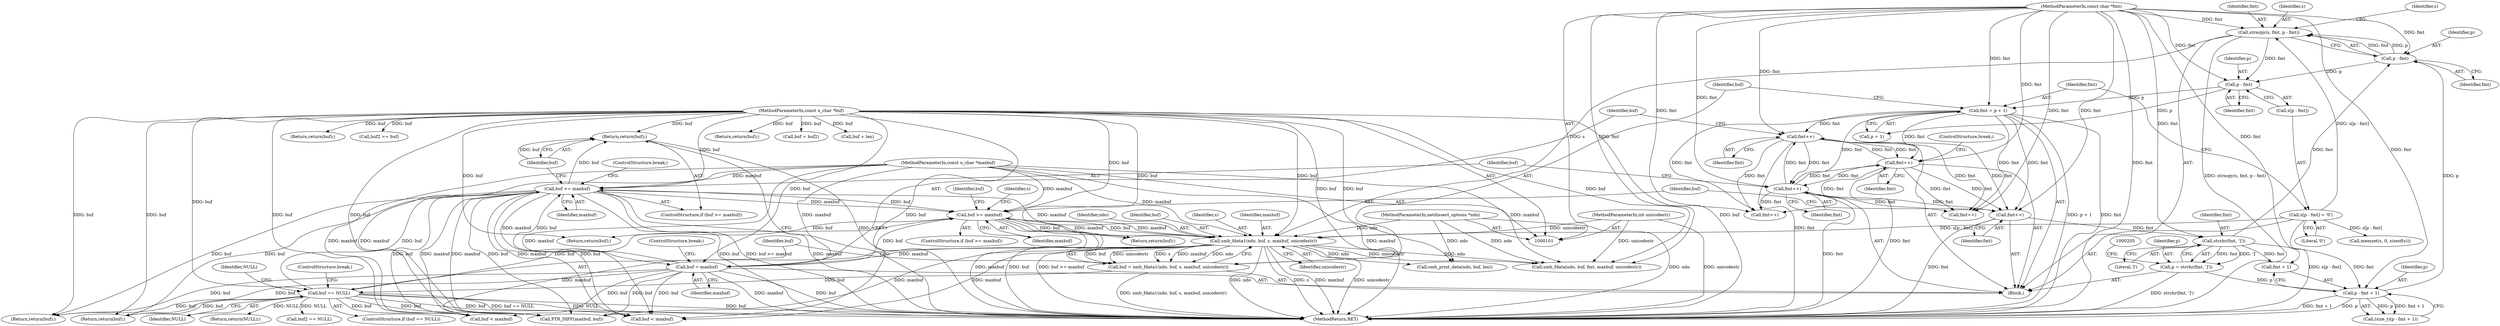 digraph "0_tcpdump_24182d959f661327525a20d9a94c98a8ec016778@pointer" {
"1000167" [label="(Return,return(buf);)"];
"1000168" [label="(Identifier,buf)"];
"1000164" [label="(Call,buf >= maxbuf)"];
"1000243" [label="(Call,buf == NULL)"];
"1000234" [label="(Call,buf = smb_fdata1(ndo, buf, s, maxbuf, unicodestr))"];
"1000236" [label="(Call,smb_fdata1(ndo, buf, s, maxbuf, unicodestr))"];
"1000102" [label="(MethodParameterIn,netdissect_options *ndo)"];
"1000187" [label="(Call,buf >= maxbuf)"];
"1000173" [label="(Call,buf = maxbuf)"];
"1000105" [label="(MethodParameterIn,const u_char *maxbuf)"];
"1000103" [label="(MethodParameterIn,const u_char *buf)"];
"1000222" [label="(Call,s[p - fmt] = '\0')"];
"1000216" [label="(Call,strncpy(s, fmt, p - fmt))"];
"1000219" [label="(Call,p - fmt)"];
"1000206" [label="(Call,p - fmt + 1)"];
"1000197" [label="(Call,p = strchr(fmt, ']'))"];
"1000199" [label="(Call,strchr(fmt, ']'))"];
"1000184" [label="(Call,fmt++)"];
"1000171" [label="(Call,fmt++)"];
"1000257" [label="(Call,fmt++)"];
"1000229" [label="(Call,fmt = p + 1)"];
"1000225" [label="(Call,p - fmt)"];
"1000104" [label="(MethodParameterIn,const char *fmt)"];
"1000161" [label="(Call,fmt++)"];
"1000106" [label="(MethodParameterIn,int unicodestr)"];
"1000231" [label="(Call,p + 1)"];
"1000180" [label="(Return,return(buf);)"];
"1000200" [label="(Identifier,fmt)"];
"1000242" [label="(ControlStructure,if (buf == NULL))"];
"1000171" [label="(Call,fmt++)"];
"1000226" [label="(Identifier,p)"];
"1000241" [label="(Identifier,unicodestr)"];
"1000191" [label="(Identifier,buf)"];
"1000161" [label="(Call,fmt++)"];
"1000103" [label="(MethodParameterIn,const u_char *buf)"];
"1000257" [label="(Call,fmt++)"];
"1000243" [label="(Call,buf == NULL)"];
"1000290" [label="(Return,return(buf);)"];
"1000224" [label="(Identifier,s)"];
"1000219" [label="(Call,p - fmt)"];
"1000168" [label="(Identifier,buf)"];
"1000247" [label="(Identifier,NULL)"];
"1000282" [label="(Call,smb_print_data(ndo, buf, len))"];
"1000220" [label="(Identifier,p)"];
"1000292" [label="(MethodReturn,RET)"];
"1000173" [label="(Call,buf = maxbuf)"];
"1000216" [label="(Call,strncpy(s, fmt, p - fmt))"];
"1000222" [label="(Call,s[p - fmt] = '\0')"];
"1000104" [label="(MethodParameterIn,const char *fmt)"];
"1000185" [label="(Identifier,fmt)"];
"1000227" [label="(Identifier,fmt)"];
"1000245" [label="(Identifier,NULL)"];
"1000164" [label="(Call,buf >= maxbuf)"];
"1000246" [label="(Return,return(NULL);)"];
"1000201" [label="(Literal,']')"];
"1000187" [label="(Call,buf >= maxbuf)"];
"1000123" [label="(Call,fmt++)"];
"1000192" [label="(Call,memset(s, 0, sizeof(s)))"];
"1000244" [label="(Identifier,buf)"];
"1000106" [label="(MethodParameterIn,int unicodestr)"];
"1000190" [label="(Return,return(buf);)"];
"1000218" [label="(Identifier,fmt)"];
"1000102" [label="(MethodParameterIn,netdissect_options *ndo)"];
"1000172" [label="(Identifier,fmt)"];
"1000184" [label="(Call,fmt++)"];
"1000225" [label="(Call,p - fmt)"];
"1000206" [label="(Call,p - fmt + 1)"];
"1000223" [label="(Call,s[p - fmt])"];
"1000264" [label="(Call,buf < maxbuf)"];
"1000105" [label="(MethodParameterIn,const u_char *maxbuf)"];
"1000126" [label="(Call,buf < maxbuf)"];
"1000259" [label="(ControlStructure,break;)"];
"1000153" [label="(Return,return(buf);)"];
"1000198" [label="(Identifier,p)"];
"1000167" [label="(Return,return(buf);)"];
"1000214" [label="(Return,return(buf);)"];
"1000169" [label="(ControlStructure,break;)"];
"1000258" [label="(Identifier,fmt)"];
"1000178" [label="(Call,fmt++)"];
"1000239" [label="(Identifier,s)"];
"1000166" [label="(Identifier,maxbuf)"];
"1000186" [label="(ControlStructure,if (buf >= maxbuf))"];
"1000236" [label="(Call,smb_fdata1(ndo, buf, s, maxbuf, unicodestr))"];
"1000207" [label="(Identifier,p)"];
"1000197" [label="(Call,p = strchr(fmt, ']'))"];
"1000199" [label="(Call,strchr(fmt, ']'))"];
"1000230" [label="(Identifier,fmt)"];
"1000204" [label="(Call,(size_t)(p - fmt + 1))"];
"1000234" [label="(Call,buf = smb_fdata1(ndo, buf, s, maxbuf, unicodestr))"];
"1000228" [label="(Literal,'\0')"];
"1000150" [label="(Call,buf2 == buf)"];
"1000165" [label="(Identifier,buf)"];
"1000162" [label="(Identifier,fmt)"];
"1000271" [label="(Call,PTR_DIFF(maxbuf, buf))"];
"1000135" [label="(Call,smb_fdata(ndo, buf, fmt, maxbuf, unicodestr))"];
"1000176" [label="(ControlStructure,break;)"];
"1000229" [label="(Call,fmt = p + 1)"];
"1000163" [label="(ControlStructure,if (buf >= maxbuf))"];
"1000235" [label="(Identifier,buf)"];
"1000158" [label="(Return,return(buf);)"];
"1000189" [label="(Identifier,maxbuf)"];
"1000174" [label="(Identifier,buf)"];
"1000240" [label="(Identifier,maxbuf)"];
"1000155" [label="(Call,buf = buf2)"];
"1000221" [label="(Identifier,fmt)"];
"1000121" [label="(Block,)"];
"1000287" [label="(Call,buf + len)"];
"1000237" [label="(Identifier,ndo)"];
"1000217" [label="(Identifier,s)"];
"1000188" [label="(Identifier,buf)"];
"1000175" [label="(Identifier,maxbuf)"];
"1000238" [label="(Identifier,buf)"];
"1000248" [label="(ControlStructure,break;)"];
"1000193" [label="(Identifier,s)"];
"1000208" [label="(Call,fmt + 1)"];
"1000144" [label="(Call,buf2 == NULL)"];
"1000167" -> "1000163"  [label="AST: "];
"1000167" -> "1000168"  [label="CFG: "];
"1000168" -> "1000167"  [label="AST: "];
"1000292" -> "1000167"  [label="CFG: "];
"1000167" -> "1000292"  [label="DDG: <RET>"];
"1000168" -> "1000167"  [label="DDG: buf"];
"1000164" -> "1000167"  [label="DDG: buf"];
"1000103" -> "1000167"  [label="DDG: buf"];
"1000168" -> "1000164"  [label="CFG: "];
"1000164" -> "1000163"  [label="AST: "];
"1000164" -> "1000166"  [label="CFG: "];
"1000165" -> "1000164"  [label="AST: "];
"1000166" -> "1000164"  [label="AST: "];
"1000169" -> "1000164"  [label="CFG: "];
"1000164" -> "1000292"  [label="DDG: buf >= maxbuf"];
"1000164" -> "1000292"  [label="DDG: maxbuf"];
"1000164" -> "1000292"  [label="DDG: buf"];
"1000164" -> "1000126"  [label="DDG: buf"];
"1000164" -> "1000126"  [label="DDG: maxbuf"];
"1000243" -> "1000164"  [label="DDG: buf"];
"1000173" -> "1000164"  [label="DDG: buf"];
"1000103" -> "1000164"  [label="DDG: buf"];
"1000236" -> "1000164"  [label="DDG: maxbuf"];
"1000105" -> "1000164"  [label="DDG: maxbuf"];
"1000164" -> "1000173"  [label="DDG: maxbuf"];
"1000164" -> "1000180"  [label="DDG: buf"];
"1000164" -> "1000187"  [label="DDG: buf"];
"1000164" -> "1000187"  [label="DDG: maxbuf"];
"1000164" -> "1000264"  [label="DDG: buf"];
"1000164" -> "1000264"  [label="DDG: maxbuf"];
"1000164" -> "1000271"  [label="DDG: maxbuf"];
"1000164" -> "1000271"  [label="DDG: buf"];
"1000164" -> "1000290"  [label="DDG: buf"];
"1000243" -> "1000242"  [label="AST: "];
"1000243" -> "1000245"  [label="CFG: "];
"1000244" -> "1000243"  [label="AST: "];
"1000245" -> "1000243"  [label="AST: "];
"1000247" -> "1000243"  [label="CFG: "];
"1000248" -> "1000243"  [label="CFG: "];
"1000243" -> "1000292"  [label="DDG: NULL"];
"1000243" -> "1000292"  [label="DDG: buf"];
"1000243" -> "1000292"  [label="DDG: buf == NULL"];
"1000243" -> "1000126"  [label="DDG: buf"];
"1000243" -> "1000144"  [label="DDG: NULL"];
"1000243" -> "1000180"  [label="DDG: buf"];
"1000243" -> "1000187"  [label="DDG: buf"];
"1000234" -> "1000243"  [label="DDG: buf"];
"1000103" -> "1000243"  [label="DDG: buf"];
"1000243" -> "1000246"  [label="DDG: NULL"];
"1000243" -> "1000264"  [label="DDG: buf"];
"1000243" -> "1000271"  [label="DDG: buf"];
"1000243" -> "1000290"  [label="DDG: buf"];
"1000234" -> "1000121"  [label="AST: "];
"1000234" -> "1000236"  [label="CFG: "];
"1000235" -> "1000234"  [label="AST: "];
"1000236" -> "1000234"  [label="AST: "];
"1000244" -> "1000234"  [label="CFG: "];
"1000234" -> "1000292"  [label="DDG: smb_fdata1(ndo, buf, s, maxbuf, unicodestr)"];
"1000236" -> "1000234"  [label="DDG: buf"];
"1000236" -> "1000234"  [label="DDG: unicodestr"];
"1000236" -> "1000234"  [label="DDG: s"];
"1000236" -> "1000234"  [label="DDG: maxbuf"];
"1000236" -> "1000234"  [label="DDG: ndo"];
"1000103" -> "1000234"  [label="DDG: buf"];
"1000236" -> "1000241"  [label="CFG: "];
"1000237" -> "1000236"  [label="AST: "];
"1000238" -> "1000236"  [label="AST: "];
"1000239" -> "1000236"  [label="AST: "];
"1000240" -> "1000236"  [label="AST: "];
"1000241" -> "1000236"  [label="AST: "];
"1000236" -> "1000292"  [label="DDG: ndo"];
"1000236" -> "1000292"  [label="DDG: s"];
"1000236" -> "1000292"  [label="DDG: maxbuf"];
"1000236" -> "1000292"  [label="DDG: unicodestr"];
"1000236" -> "1000126"  [label="DDG: maxbuf"];
"1000236" -> "1000135"  [label="DDG: ndo"];
"1000236" -> "1000135"  [label="DDG: unicodestr"];
"1000236" -> "1000173"  [label="DDG: maxbuf"];
"1000236" -> "1000187"  [label="DDG: maxbuf"];
"1000102" -> "1000236"  [label="DDG: ndo"];
"1000187" -> "1000236"  [label="DDG: buf"];
"1000187" -> "1000236"  [label="DDG: maxbuf"];
"1000103" -> "1000236"  [label="DDG: buf"];
"1000222" -> "1000236"  [label="DDG: s[p - fmt]"];
"1000216" -> "1000236"  [label="DDG: s"];
"1000105" -> "1000236"  [label="DDG: maxbuf"];
"1000106" -> "1000236"  [label="DDG: unicodestr"];
"1000236" -> "1000264"  [label="DDG: maxbuf"];
"1000236" -> "1000271"  [label="DDG: maxbuf"];
"1000236" -> "1000282"  [label="DDG: ndo"];
"1000102" -> "1000101"  [label="AST: "];
"1000102" -> "1000292"  [label="DDG: ndo"];
"1000102" -> "1000135"  [label="DDG: ndo"];
"1000102" -> "1000282"  [label="DDG: ndo"];
"1000187" -> "1000186"  [label="AST: "];
"1000187" -> "1000189"  [label="CFG: "];
"1000188" -> "1000187"  [label="AST: "];
"1000189" -> "1000187"  [label="AST: "];
"1000191" -> "1000187"  [label="CFG: "];
"1000193" -> "1000187"  [label="CFG: "];
"1000187" -> "1000292"  [label="DDG: buf"];
"1000187" -> "1000292"  [label="DDG: buf >= maxbuf"];
"1000187" -> "1000292"  [label="DDG: maxbuf"];
"1000173" -> "1000187"  [label="DDG: buf"];
"1000103" -> "1000187"  [label="DDG: buf"];
"1000105" -> "1000187"  [label="DDG: maxbuf"];
"1000187" -> "1000190"  [label="DDG: buf"];
"1000187" -> "1000214"  [label="DDG: buf"];
"1000173" -> "1000121"  [label="AST: "];
"1000173" -> "1000175"  [label="CFG: "];
"1000174" -> "1000173"  [label="AST: "];
"1000175" -> "1000173"  [label="AST: "];
"1000176" -> "1000173"  [label="CFG: "];
"1000173" -> "1000292"  [label="DDG: buf"];
"1000173" -> "1000292"  [label="DDG: maxbuf"];
"1000173" -> "1000126"  [label="DDG: buf"];
"1000105" -> "1000173"  [label="DDG: maxbuf"];
"1000103" -> "1000173"  [label="DDG: buf"];
"1000173" -> "1000180"  [label="DDG: buf"];
"1000173" -> "1000264"  [label="DDG: buf"];
"1000173" -> "1000271"  [label="DDG: buf"];
"1000173" -> "1000290"  [label="DDG: buf"];
"1000105" -> "1000101"  [label="AST: "];
"1000105" -> "1000292"  [label="DDG: maxbuf"];
"1000105" -> "1000126"  [label="DDG: maxbuf"];
"1000105" -> "1000135"  [label="DDG: maxbuf"];
"1000105" -> "1000264"  [label="DDG: maxbuf"];
"1000105" -> "1000271"  [label="DDG: maxbuf"];
"1000103" -> "1000101"  [label="AST: "];
"1000103" -> "1000292"  [label="DDG: buf"];
"1000103" -> "1000126"  [label="DDG: buf"];
"1000103" -> "1000135"  [label="DDG: buf"];
"1000103" -> "1000150"  [label="DDG: buf"];
"1000103" -> "1000153"  [label="DDG: buf"];
"1000103" -> "1000155"  [label="DDG: buf"];
"1000103" -> "1000158"  [label="DDG: buf"];
"1000103" -> "1000180"  [label="DDG: buf"];
"1000103" -> "1000190"  [label="DDG: buf"];
"1000103" -> "1000214"  [label="DDG: buf"];
"1000103" -> "1000264"  [label="DDG: buf"];
"1000103" -> "1000271"  [label="DDG: buf"];
"1000103" -> "1000282"  [label="DDG: buf"];
"1000103" -> "1000287"  [label="DDG: buf"];
"1000103" -> "1000290"  [label="DDG: buf"];
"1000222" -> "1000121"  [label="AST: "];
"1000222" -> "1000228"  [label="CFG: "];
"1000223" -> "1000222"  [label="AST: "];
"1000228" -> "1000222"  [label="AST: "];
"1000230" -> "1000222"  [label="CFG: "];
"1000222" -> "1000292"  [label="DDG: s[p - fmt]"];
"1000222" -> "1000192"  [label="DDG: s[p - fmt]"];
"1000222" -> "1000216"  [label="DDG: s[p - fmt]"];
"1000216" -> "1000121"  [label="AST: "];
"1000216" -> "1000219"  [label="CFG: "];
"1000217" -> "1000216"  [label="AST: "];
"1000218" -> "1000216"  [label="AST: "];
"1000219" -> "1000216"  [label="AST: "];
"1000224" -> "1000216"  [label="CFG: "];
"1000216" -> "1000292"  [label="DDG: strncpy(s, fmt, p - fmt)"];
"1000219" -> "1000216"  [label="DDG: fmt"];
"1000219" -> "1000216"  [label="DDG: p"];
"1000104" -> "1000216"  [label="DDG: fmt"];
"1000216" -> "1000225"  [label="DDG: fmt"];
"1000219" -> "1000221"  [label="CFG: "];
"1000220" -> "1000219"  [label="AST: "];
"1000221" -> "1000219"  [label="AST: "];
"1000206" -> "1000219"  [label="DDG: p"];
"1000104" -> "1000219"  [label="DDG: fmt"];
"1000199" -> "1000219"  [label="DDG: fmt"];
"1000219" -> "1000225"  [label="DDG: p"];
"1000206" -> "1000204"  [label="AST: "];
"1000206" -> "1000208"  [label="CFG: "];
"1000207" -> "1000206"  [label="AST: "];
"1000208" -> "1000206"  [label="AST: "];
"1000204" -> "1000206"  [label="CFG: "];
"1000206" -> "1000292"  [label="DDG: fmt + 1"];
"1000206" -> "1000292"  [label="DDG: p"];
"1000206" -> "1000204"  [label="DDG: p"];
"1000206" -> "1000204"  [label="DDG: fmt + 1"];
"1000197" -> "1000206"  [label="DDG: p"];
"1000199" -> "1000206"  [label="DDG: fmt"];
"1000104" -> "1000206"  [label="DDG: fmt"];
"1000197" -> "1000121"  [label="AST: "];
"1000197" -> "1000199"  [label="CFG: "];
"1000198" -> "1000197"  [label="AST: "];
"1000199" -> "1000197"  [label="AST: "];
"1000205" -> "1000197"  [label="CFG: "];
"1000197" -> "1000292"  [label="DDG: strchr(fmt, ']')"];
"1000199" -> "1000197"  [label="DDG: fmt"];
"1000199" -> "1000197"  [label="DDG: ']'"];
"1000199" -> "1000201"  [label="CFG: "];
"1000200" -> "1000199"  [label="AST: "];
"1000201" -> "1000199"  [label="AST: "];
"1000184" -> "1000199"  [label="DDG: fmt"];
"1000104" -> "1000199"  [label="DDG: fmt"];
"1000199" -> "1000208"  [label="DDG: fmt"];
"1000184" -> "1000121"  [label="AST: "];
"1000184" -> "1000185"  [label="CFG: "];
"1000185" -> "1000184"  [label="AST: "];
"1000188" -> "1000184"  [label="CFG: "];
"1000184" -> "1000292"  [label="DDG: fmt"];
"1000171" -> "1000184"  [label="DDG: fmt"];
"1000257" -> "1000184"  [label="DDG: fmt"];
"1000229" -> "1000184"  [label="DDG: fmt"];
"1000161" -> "1000184"  [label="DDG: fmt"];
"1000104" -> "1000184"  [label="DDG: fmt"];
"1000171" -> "1000121"  [label="AST: "];
"1000171" -> "1000172"  [label="CFG: "];
"1000172" -> "1000171"  [label="AST: "];
"1000174" -> "1000171"  [label="CFG: "];
"1000171" -> "1000292"  [label="DDG: fmt"];
"1000171" -> "1000123"  [label="DDG: fmt"];
"1000171" -> "1000161"  [label="DDG: fmt"];
"1000257" -> "1000171"  [label="DDG: fmt"];
"1000229" -> "1000171"  [label="DDG: fmt"];
"1000161" -> "1000171"  [label="DDG: fmt"];
"1000104" -> "1000171"  [label="DDG: fmt"];
"1000171" -> "1000178"  [label="DDG: fmt"];
"1000171" -> "1000257"  [label="DDG: fmt"];
"1000257" -> "1000121"  [label="AST: "];
"1000257" -> "1000258"  [label="CFG: "];
"1000258" -> "1000257"  [label="AST: "];
"1000259" -> "1000257"  [label="CFG: "];
"1000257" -> "1000292"  [label="DDG: fmt"];
"1000257" -> "1000123"  [label="DDG: fmt"];
"1000257" -> "1000161"  [label="DDG: fmt"];
"1000257" -> "1000178"  [label="DDG: fmt"];
"1000229" -> "1000257"  [label="DDG: fmt"];
"1000161" -> "1000257"  [label="DDG: fmt"];
"1000104" -> "1000257"  [label="DDG: fmt"];
"1000229" -> "1000121"  [label="AST: "];
"1000229" -> "1000231"  [label="CFG: "];
"1000230" -> "1000229"  [label="AST: "];
"1000231" -> "1000229"  [label="AST: "];
"1000235" -> "1000229"  [label="CFG: "];
"1000229" -> "1000292"  [label="DDG: p + 1"];
"1000229" -> "1000292"  [label="DDG: fmt"];
"1000229" -> "1000123"  [label="DDG: fmt"];
"1000229" -> "1000161"  [label="DDG: fmt"];
"1000229" -> "1000178"  [label="DDG: fmt"];
"1000225" -> "1000229"  [label="DDG: p"];
"1000104" -> "1000229"  [label="DDG: fmt"];
"1000225" -> "1000223"  [label="AST: "];
"1000225" -> "1000227"  [label="CFG: "];
"1000226" -> "1000225"  [label="AST: "];
"1000227" -> "1000225"  [label="AST: "];
"1000223" -> "1000225"  [label="CFG: "];
"1000104" -> "1000225"  [label="DDG: fmt"];
"1000225" -> "1000231"  [label="DDG: p"];
"1000104" -> "1000101"  [label="AST: "];
"1000104" -> "1000292"  [label="DDG: fmt"];
"1000104" -> "1000123"  [label="DDG: fmt"];
"1000104" -> "1000135"  [label="DDG: fmt"];
"1000104" -> "1000161"  [label="DDG: fmt"];
"1000104" -> "1000178"  [label="DDG: fmt"];
"1000104" -> "1000208"  [label="DDG: fmt"];
"1000161" -> "1000121"  [label="AST: "];
"1000161" -> "1000162"  [label="CFG: "];
"1000162" -> "1000161"  [label="AST: "];
"1000165" -> "1000161"  [label="CFG: "];
"1000161" -> "1000292"  [label="DDG: fmt"];
"1000161" -> "1000123"  [label="DDG: fmt"];
"1000161" -> "1000178"  [label="DDG: fmt"];
"1000106" -> "1000101"  [label="AST: "];
"1000106" -> "1000292"  [label="DDG: unicodestr"];
"1000106" -> "1000135"  [label="DDG: unicodestr"];
}
